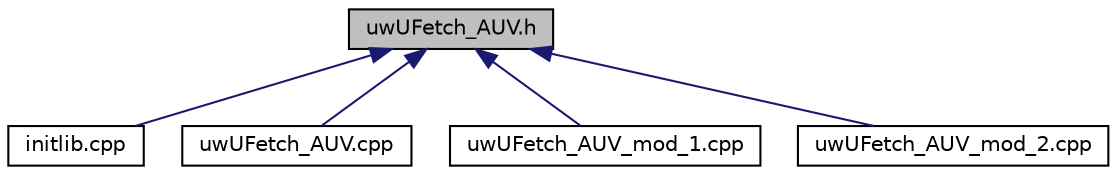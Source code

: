 digraph "uwUFetch_AUV.h"
{
 // LATEX_PDF_SIZE
  edge [fontname="Helvetica",fontsize="10",labelfontname="Helvetica",labelfontsize="10"];
  node [fontname="Helvetica",fontsize="10",shape=record];
  Node1 [label="uwUFetch_AUV.h",height=0.2,width=0.4,color="black", fillcolor="grey75", style="filled", fontcolor="black",tooltip="Declaration of class that implement AUV for UFetch protocol."];
  Node1 -> Node2 [dir="back",color="midnightblue",fontsize="10",style="solid",fontname="Helvetica"];
  Node2 [label="initlib.cpp",height=0.2,width=0.4,color="black", fillcolor="white", style="filled",URL="$data__link_2uwUFetch_2initlib_8cpp.html",tooltip="file to initialize the libuwufetch.so library"];
  Node1 -> Node3 [dir="back",color="midnightblue",fontsize="10",style="solid",fontname="Helvetica"];
  Node3 [label="uwUFetch_AUV.cpp",height=0.2,width=0.4,color="black", fillcolor="white", style="filled",URL="$uwUFetch__AUV_8cpp.html",tooltip="Class that provide the implementation of the AUV entity of uwUFetch protocol."];
  Node1 -> Node4 [dir="back",color="midnightblue",fontsize="10",style="solid",fontname="Helvetica"];
  Node4 [label="uwUFetch_AUV_mod_1.cpp",height=0.2,width=0.4,color="black", fillcolor="white", style="filled",URL="$uwUFetch__AUV__mod__1_8cpp.html",tooltip=" "];
  Node1 -> Node5 [dir="back",color="midnightblue",fontsize="10",style="solid",fontname="Helvetica"];
  Node5 [label="uwUFetch_AUV_mod_2.cpp",height=0.2,width=0.4,color="black", fillcolor="white", style="filled",URL="$uwUFetch__AUV__mod__2_8cpp.html",tooltip=" "];
}
